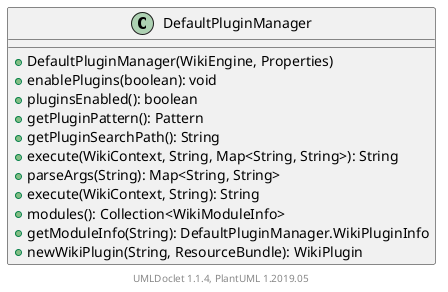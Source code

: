 @startuml

    class DefaultPluginManager [[DefaultPluginManager.html]] {
        +DefaultPluginManager(WikiEngine, Properties)
        +enablePlugins(boolean): void
        +pluginsEnabled(): boolean
        +getPluginPattern(): Pattern
        +getPluginSearchPath(): String
        +execute(WikiContext, String, Map<String, String>): String
        +parseArgs(String): Map<String, String>
        +execute(WikiContext, String): String
        +modules(): Collection<WikiModuleInfo>
        +getModuleInfo(String): DefaultPluginManager.WikiPluginInfo
        +newWikiPlugin(String, ResourceBundle): WikiPlugin
    }


    center footer UMLDoclet 1.1.4, PlantUML 1.2019.05
@enduml
